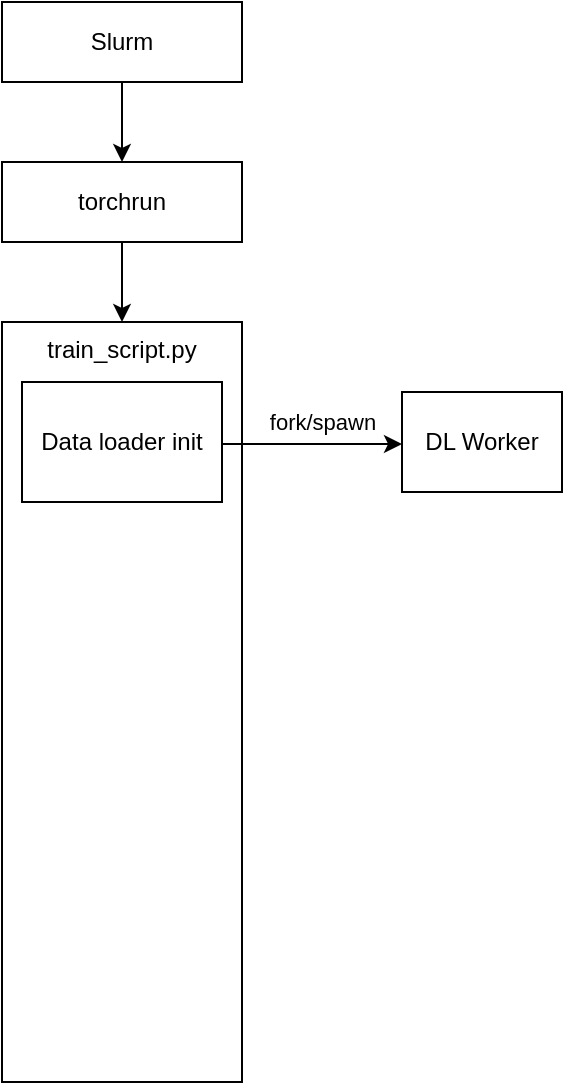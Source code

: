 <mxfile>
    <diagram id="mSNDwopEPAif5-GwOxlf" name="Page-1">
        <mxGraphModel dx="735" dy="806" grid="1" gridSize="10" guides="1" tooltips="1" connect="1" arrows="1" fold="1" page="1" pageScale="1" pageWidth="1100" pageHeight="850" math="0" shadow="0">
            <root>
                <mxCell id="0"/>
                <mxCell id="1" parent="0"/>
                <mxCell id="8" style="edgeStyle=none;html=1;exitX=0.5;exitY=1;exitDx=0;exitDy=0;entryX=0.5;entryY=0;entryDx=0;entryDy=0;" edge="1" parent="1" source="2" target="5">
                    <mxGeometry relative="1" as="geometry"/>
                </mxCell>
                <mxCell id="2" value="torchrun" style="rounded=0;whiteSpace=wrap;html=1;" vertex="1" parent="1">
                    <mxGeometry x="160" y="120" width="120" height="40" as="geometry"/>
                </mxCell>
                <mxCell id="4" style="edgeStyle=none;html=1;entryX=0.5;entryY=0;entryDx=0;entryDy=0;" edge="1" parent="1" source="3" target="2">
                    <mxGeometry relative="1" as="geometry"/>
                </mxCell>
                <mxCell id="3" value="Slurm" style="rounded=0;whiteSpace=wrap;html=1;" vertex="1" parent="1">
                    <mxGeometry x="160" y="40" width="120" height="40" as="geometry"/>
                </mxCell>
                <mxCell id="5" value="train_script.py" style="rounded=0;whiteSpace=wrap;html=1;verticalAlign=top;" vertex="1" parent="1">
                    <mxGeometry x="160" y="200" width="120" height="380" as="geometry"/>
                </mxCell>
                <mxCell id="11" value="fork/spawn" style="edgeStyle=none;html=1;exitX=1;exitY=0.5;exitDx=0;exitDy=0;entryX=0;entryY=0.5;entryDx=0;entryDy=0;" edge="1" parent="1">
                    <mxGeometry x="0.111" y="11" relative="1" as="geometry">
                        <mxPoint x="270" y="261" as="sourcePoint"/>
                        <mxPoint x="360" y="261" as="targetPoint"/>
                        <mxPoint as="offset"/>
                    </mxGeometry>
                </mxCell>
                <mxCell id="7" value="Data loader init" style="rounded=0;whiteSpace=wrap;html=1;" vertex="1" parent="1">
                    <mxGeometry x="170" y="230" width="100" height="60" as="geometry"/>
                </mxCell>
                <mxCell id="9" value="DL Worker" style="rounded=0;whiteSpace=wrap;html=1;" vertex="1" parent="1">
                    <mxGeometry x="360" y="235" width="80" height="50" as="geometry"/>
                </mxCell>
            </root>
        </mxGraphModel>
    </diagram>
</mxfile>
